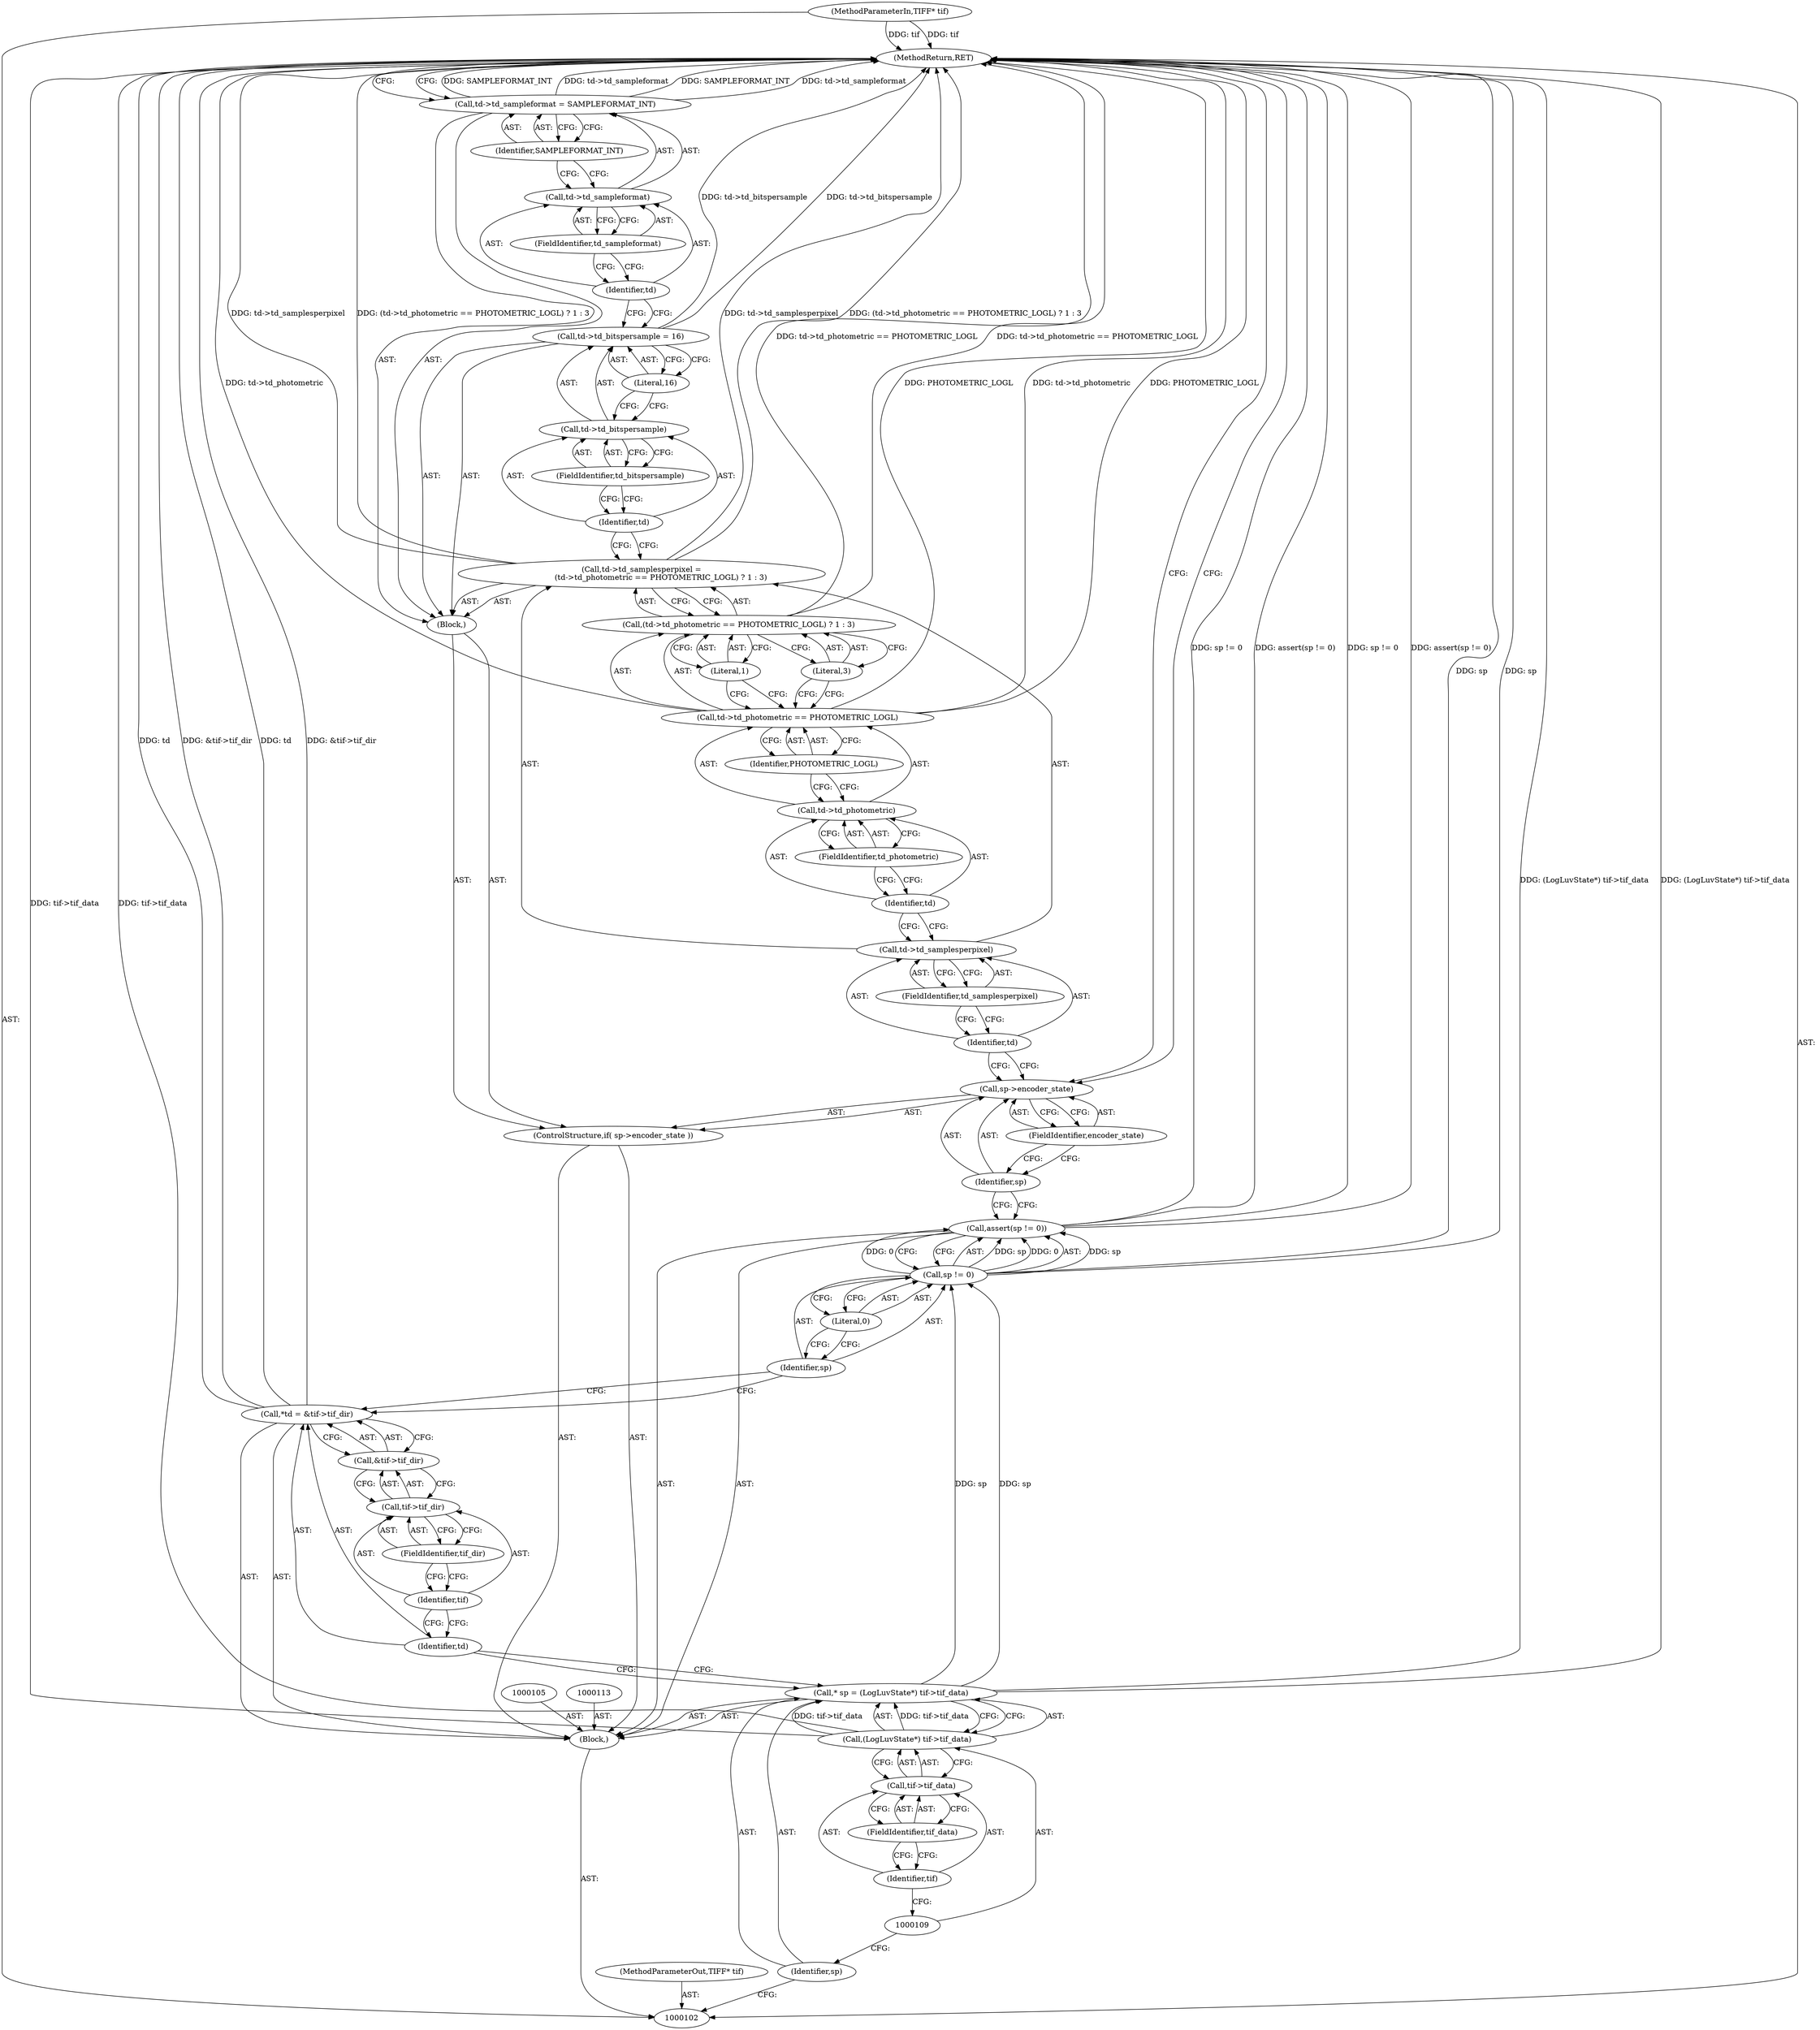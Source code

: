 digraph "0_libtiff_1044b43637fa7f70fb19b93593777b78bd20da86" {
"1000151" [label="(MethodReturn,RET)"];
"1000103" [label="(MethodParameterIn,TIFF* tif)"];
"1000198" [label="(MethodParameterOut,TIFF* tif)"];
"1000125" [label="(Call,sp->encoder_state)"];
"1000126" [label="(Identifier,sp)"];
"1000127" [label="(FieldIdentifier,encoder_state)"];
"1000124" [label="(ControlStructure,if( sp->encoder_state ))"];
"1000128" [label="(Block,)"];
"1000129" [label="(Call,td->td_samplesperpixel =\n                (td->td_photometric == PHOTOMETRIC_LOGL) ? 1 : 3)"];
"1000130" [label="(Call,td->td_samplesperpixel)"];
"1000131" [label="(Identifier,td)"];
"1000132" [label="(FieldIdentifier,td_samplesperpixel)"];
"1000104" [label="(Block,)"];
"1000133" [label="(Call,(td->td_photometric == PHOTOMETRIC_LOGL) ? 1 : 3)"];
"1000134" [label="(Call,td->td_photometric == PHOTOMETRIC_LOGL)"];
"1000135" [label="(Call,td->td_photometric)"];
"1000136" [label="(Identifier,td)"];
"1000137" [label="(FieldIdentifier,td_photometric)"];
"1000138" [label="(Identifier,PHOTOMETRIC_LOGL)"];
"1000139" [label="(Literal,1)"];
"1000140" [label="(Literal,3)"];
"1000141" [label="(Call,td->td_bitspersample = 16)"];
"1000142" [label="(Call,td->td_bitspersample)"];
"1000143" [label="(Identifier,td)"];
"1000144" [label="(FieldIdentifier,td_bitspersample)"];
"1000145" [label="(Literal,16)"];
"1000146" [label="(Call,td->td_sampleformat = SAMPLEFORMAT_INT)"];
"1000147" [label="(Call,td->td_sampleformat)"];
"1000148" [label="(Identifier,td)"];
"1000149" [label="(FieldIdentifier,td_sampleformat)"];
"1000150" [label="(Identifier,SAMPLEFORMAT_INT)"];
"1000106" [label="(Call,* sp = (LogLuvState*) tif->tif_data)"];
"1000107" [label="(Identifier,sp)"];
"1000108" [label="(Call,(LogLuvState*) tif->tif_data)"];
"1000110" [label="(Call,tif->tif_data)"];
"1000111" [label="(Identifier,tif)"];
"1000112" [label="(FieldIdentifier,tif_data)"];
"1000114" [label="(Call,*td = &tif->tif_dir)"];
"1000115" [label="(Identifier,td)"];
"1000116" [label="(Call,&tif->tif_dir)"];
"1000117" [label="(Call,tif->tif_dir)"];
"1000118" [label="(Identifier,tif)"];
"1000119" [label="(FieldIdentifier,tif_dir)"];
"1000120" [label="(Call,assert(sp != 0))"];
"1000123" [label="(Literal,0)"];
"1000121" [label="(Call,sp != 0)"];
"1000122" [label="(Identifier,sp)"];
"1000151" -> "1000102"  [label="AST: "];
"1000151" -> "1000146"  [label="CFG: "];
"1000151" -> "1000125"  [label="CFG: "];
"1000129" -> "1000151"  [label="DDG: td->td_samplesperpixel"];
"1000129" -> "1000151"  [label="DDG: (td->td_photometric == PHOTOMETRIC_LOGL) ? 1 : 3"];
"1000141" -> "1000151"  [label="DDG: td->td_bitspersample"];
"1000106" -> "1000151"  [label="DDG: (LogLuvState*) tif->tif_data"];
"1000121" -> "1000151"  [label="DDG: sp"];
"1000146" -> "1000151"  [label="DDG: SAMPLEFORMAT_INT"];
"1000146" -> "1000151"  [label="DDG: td->td_sampleformat"];
"1000134" -> "1000151"  [label="DDG: PHOTOMETRIC_LOGL"];
"1000134" -> "1000151"  [label="DDG: td->td_photometric"];
"1000103" -> "1000151"  [label="DDG: tif"];
"1000133" -> "1000151"  [label="DDG: td->td_photometric == PHOTOMETRIC_LOGL"];
"1000114" -> "1000151"  [label="DDG: td"];
"1000114" -> "1000151"  [label="DDG: &tif->tif_dir"];
"1000120" -> "1000151"  [label="DDG: sp != 0"];
"1000120" -> "1000151"  [label="DDG: assert(sp != 0)"];
"1000108" -> "1000151"  [label="DDG: tif->tif_data"];
"1000103" -> "1000102"  [label="AST: "];
"1000103" -> "1000151"  [label="DDG: tif"];
"1000198" -> "1000102"  [label="AST: "];
"1000125" -> "1000124"  [label="AST: "];
"1000125" -> "1000127"  [label="CFG: "];
"1000126" -> "1000125"  [label="AST: "];
"1000127" -> "1000125"  [label="AST: "];
"1000131" -> "1000125"  [label="CFG: "];
"1000151" -> "1000125"  [label="CFG: "];
"1000126" -> "1000125"  [label="AST: "];
"1000126" -> "1000120"  [label="CFG: "];
"1000127" -> "1000126"  [label="CFG: "];
"1000127" -> "1000125"  [label="AST: "];
"1000127" -> "1000126"  [label="CFG: "];
"1000125" -> "1000127"  [label="CFG: "];
"1000124" -> "1000104"  [label="AST: "];
"1000125" -> "1000124"  [label="AST: "];
"1000128" -> "1000124"  [label="AST: "];
"1000128" -> "1000124"  [label="AST: "];
"1000129" -> "1000128"  [label="AST: "];
"1000141" -> "1000128"  [label="AST: "];
"1000146" -> "1000128"  [label="AST: "];
"1000129" -> "1000128"  [label="AST: "];
"1000129" -> "1000133"  [label="CFG: "];
"1000130" -> "1000129"  [label="AST: "];
"1000133" -> "1000129"  [label="AST: "];
"1000143" -> "1000129"  [label="CFG: "];
"1000129" -> "1000151"  [label="DDG: td->td_samplesperpixel"];
"1000129" -> "1000151"  [label="DDG: (td->td_photometric == PHOTOMETRIC_LOGL) ? 1 : 3"];
"1000130" -> "1000129"  [label="AST: "];
"1000130" -> "1000132"  [label="CFG: "];
"1000131" -> "1000130"  [label="AST: "];
"1000132" -> "1000130"  [label="AST: "];
"1000136" -> "1000130"  [label="CFG: "];
"1000131" -> "1000130"  [label="AST: "];
"1000131" -> "1000125"  [label="CFG: "];
"1000132" -> "1000131"  [label="CFG: "];
"1000132" -> "1000130"  [label="AST: "];
"1000132" -> "1000131"  [label="CFG: "];
"1000130" -> "1000132"  [label="CFG: "];
"1000104" -> "1000102"  [label="AST: "];
"1000105" -> "1000104"  [label="AST: "];
"1000106" -> "1000104"  [label="AST: "];
"1000113" -> "1000104"  [label="AST: "];
"1000114" -> "1000104"  [label="AST: "];
"1000120" -> "1000104"  [label="AST: "];
"1000124" -> "1000104"  [label="AST: "];
"1000133" -> "1000129"  [label="AST: "];
"1000133" -> "1000139"  [label="CFG: "];
"1000133" -> "1000140"  [label="CFG: "];
"1000134" -> "1000133"  [label="AST: "];
"1000139" -> "1000133"  [label="AST: "];
"1000140" -> "1000133"  [label="AST: "];
"1000129" -> "1000133"  [label="CFG: "];
"1000133" -> "1000151"  [label="DDG: td->td_photometric == PHOTOMETRIC_LOGL"];
"1000134" -> "1000133"  [label="AST: "];
"1000134" -> "1000138"  [label="CFG: "];
"1000135" -> "1000134"  [label="AST: "];
"1000138" -> "1000134"  [label="AST: "];
"1000139" -> "1000134"  [label="CFG: "];
"1000140" -> "1000134"  [label="CFG: "];
"1000134" -> "1000151"  [label="DDG: PHOTOMETRIC_LOGL"];
"1000134" -> "1000151"  [label="DDG: td->td_photometric"];
"1000135" -> "1000134"  [label="AST: "];
"1000135" -> "1000137"  [label="CFG: "];
"1000136" -> "1000135"  [label="AST: "];
"1000137" -> "1000135"  [label="AST: "];
"1000138" -> "1000135"  [label="CFG: "];
"1000136" -> "1000135"  [label="AST: "];
"1000136" -> "1000130"  [label="CFG: "];
"1000137" -> "1000136"  [label="CFG: "];
"1000137" -> "1000135"  [label="AST: "];
"1000137" -> "1000136"  [label="CFG: "];
"1000135" -> "1000137"  [label="CFG: "];
"1000138" -> "1000134"  [label="AST: "];
"1000138" -> "1000135"  [label="CFG: "];
"1000134" -> "1000138"  [label="CFG: "];
"1000139" -> "1000133"  [label="AST: "];
"1000139" -> "1000134"  [label="CFG: "];
"1000133" -> "1000139"  [label="CFG: "];
"1000140" -> "1000133"  [label="AST: "];
"1000140" -> "1000134"  [label="CFG: "];
"1000133" -> "1000140"  [label="CFG: "];
"1000141" -> "1000128"  [label="AST: "];
"1000141" -> "1000145"  [label="CFG: "];
"1000142" -> "1000141"  [label="AST: "];
"1000145" -> "1000141"  [label="AST: "];
"1000148" -> "1000141"  [label="CFG: "];
"1000141" -> "1000151"  [label="DDG: td->td_bitspersample"];
"1000142" -> "1000141"  [label="AST: "];
"1000142" -> "1000144"  [label="CFG: "];
"1000143" -> "1000142"  [label="AST: "];
"1000144" -> "1000142"  [label="AST: "];
"1000145" -> "1000142"  [label="CFG: "];
"1000143" -> "1000142"  [label="AST: "];
"1000143" -> "1000129"  [label="CFG: "];
"1000144" -> "1000143"  [label="CFG: "];
"1000144" -> "1000142"  [label="AST: "];
"1000144" -> "1000143"  [label="CFG: "];
"1000142" -> "1000144"  [label="CFG: "];
"1000145" -> "1000141"  [label="AST: "];
"1000145" -> "1000142"  [label="CFG: "];
"1000141" -> "1000145"  [label="CFG: "];
"1000146" -> "1000128"  [label="AST: "];
"1000146" -> "1000150"  [label="CFG: "];
"1000147" -> "1000146"  [label="AST: "];
"1000150" -> "1000146"  [label="AST: "];
"1000151" -> "1000146"  [label="CFG: "];
"1000146" -> "1000151"  [label="DDG: SAMPLEFORMAT_INT"];
"1000146" -> "1000151"  [label="DDG: td->td_sampleformat"];
"1000147" -> "1000146"  [label="AST: "];
"1000147" -> "1000149"  [label="CFG: "];
"1000148" -> "1000147"  [label="AST: "];
"1000149" -> "1000147"  [label="AST: "];
"1000150" -> "1000147"  [label="CFG: "];
"1000148" -> "1000147"  [label="AST: "];
"1000148" -> "1000141"  [label="CFG: "];
"1000149" -> "1000148"  [label="CFG: "];
"1000149" -> "1000147"  [label="AST: "];
"1000149" -> "1000148"  [label="CFG: "];
"1000147" -> "1000149"  [label="CFG: "];
"1000150" -> "1000146"  [label="AST: "];
"1000150" -> "1000147"  [label="CFG: "];
"1000146" -> "1000150"  [label="CFG: "];
"1000106" -> "1000104"  [label="AST: "];
"1000106" -> "1000108"  [label="CFG: "];
"1000107" -> "1000106"  [label="AST: "];
"1000108" -> "1000106"  [label="AST: "];
"1000115" -> "1000106"  [label="CFG: "];
"1000106" -> "1000151"  [label="DDG: (LogLuvState*) tif->tif_data"];
"1000108" -> "1000106"  [label="DDG: tif->tif_data"];
"1000106" -> "1000121"  [label="DDG: sp"];
"1000107" -> "1000106"  [label="AST: "];
"1000107" -> "1000102"  [label="CFG: "];
"1000109" -> "1000107"  [label="CFG: "];
"1000108" -> "1000106"  [label="AST: "];
"1000108" -> "1000110"  [label="CFG: "];
"1000109" -> "1000108"  [label="AST: "];
"1000110" -> "1000108"  [label="AST: "];
"1000106" -> "1000108"  [label="CFG: "];
"1000108" -> "1000151"  [label="DDG: tif->tif_data"];
"1000108" -> "1000106"  [label="DDG: tif->tif_data"];
"1000110" -> "1000108"  [label="AST: "];
"1000110" -> "1000112"  [label="CFG: "];
"1000111" -> "1000110"  [label="AST: "];
"1000112" -> "1000110"  [label="AST: "];
"1000108" -> "1000110"  [label="CFG: "];
"1000111" -> "1000110"  [label="AST: "];
"1000111" -> "1000109"  [label="CFG: "];
"1000112" -> "1000111"  [label="CFG: "];
"1000112" -> "1000110"  [label="AST: "];
"1000112" -> "1000111"  [label="CFG: "];
"1000110" -> "1000112"  [label="CFG: "];
"1000114" -> "1000104"  [label="AST: "];
"1000114" -> "1000116"  [label="CFG: "];
"1000115" -> "1000114"  [label="AST: "];
"1000116" -> "1000114"  [label="AST: "];
"1000122" -> "1000114"  [label="CFG: "];
"1000114" -> "1000151"  [label="DDG: td"];
"1000114" -> "1000151"  [label="DDG: &tif->tif_dir"];
"1000115" -> "1000114"  [label="AST: "];
"1000115" -> "1000106"  [label="CFG: "];
"1000118" -> "1000115"  [label="CFG: "];
"1000116" -> "1000114"  [label="AST: "];
"1000116" -> "1000117"  [label="CFG: "];
"1000117" -> "1000116"  [label="AST: "];
"1000114" -> "1000116"  [label="CFG: "];
"1000117" -> "1000116"  [label="AST: "];
"1000117" -> "1000119"  [label="CFG: "];
"1000118" -> "1000117"  [label="AST: "];
"1000119" -> "1000117"  [label="AST: "];
"1000116" -> "1000117"  [label="CFG: "];
"1000118" -> "1000117"  [label="AST: "];
"1000118" -> "1000115"  [label="CFG: "];
"1000119" -> "1000118"  [label="CFG: "];
"1000119" -> "1000117"  [label="AST: "];
"1000119" -> "1000118"  [label="CFG: "];
"1000117" -> "1000119"  [label="CFG: "];
"1000120" -> "1000104"  [label="AST: "];
"1000120" -> "1000121"  [label="CFG: "];
"1000121" -> "1000120"  [label="AST: "];
"1000126" -> "1000120"  [label="CFG: "];
"1000120" -> "1000151"  [label="DDG: sp != 0"];
"1000120" -> "1000151"  [label="DDG: assert(sp != 0)"];
"1000121" -> "1000120"  [label="DDG: sp"];
"1000121" -> "1000120"  [label="DDG: 0"];
"1000123" -> "1000121"  [label="AST: "];
"1000123" -> "1000122"  [label="CFG: "];
"1000121" -> "1000123"  [label="CFG: "];
"1000121" -> "1000120"  [label="AST: "];
"1000121" -> "1000123"  [label="CFG: "];
"1000122" -> "1000121"  [label="AST: "];
"1000123" -> "1000121"  [label="AST: "];
"1000120" -> "1000121"  [label="CFG: "];
"1000121" -> "1000151"  [label="DDG: sp"];
"1000121" -> "1000120"  [label="DDG: sp"];
"1000121" -> "1000120"  [label="DDG: 0"];
"1000106" -> "1000121"  [label="DDG: sp"];
"1000122" -> "1000121"  [label="AST: "];
"1000122" -> "1000114"  [label="CFG: "];
"1000123" -> "1000122"  [label="CFG: "];
}
